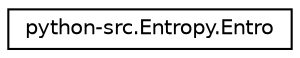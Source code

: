 digraph "Graphical Class Hierarchy"
{
 // LATEX_PDF_SIZE
  edge [fontname="Helvetica",fontsize="10",labelfontname="Helvetica",labelfontsize="10"];
  node [fontname="Helvetica",fontsize="10",shape=record];
  rankdir="LR";
  Node0 [label="python-src.Entropy.Entro",height=0.2,width=0.4,color="black", fillcolor="white", style="filled",URL="$classpython-src_1_1Entropy_1_1Entro.html",tooltip=" "];
}
